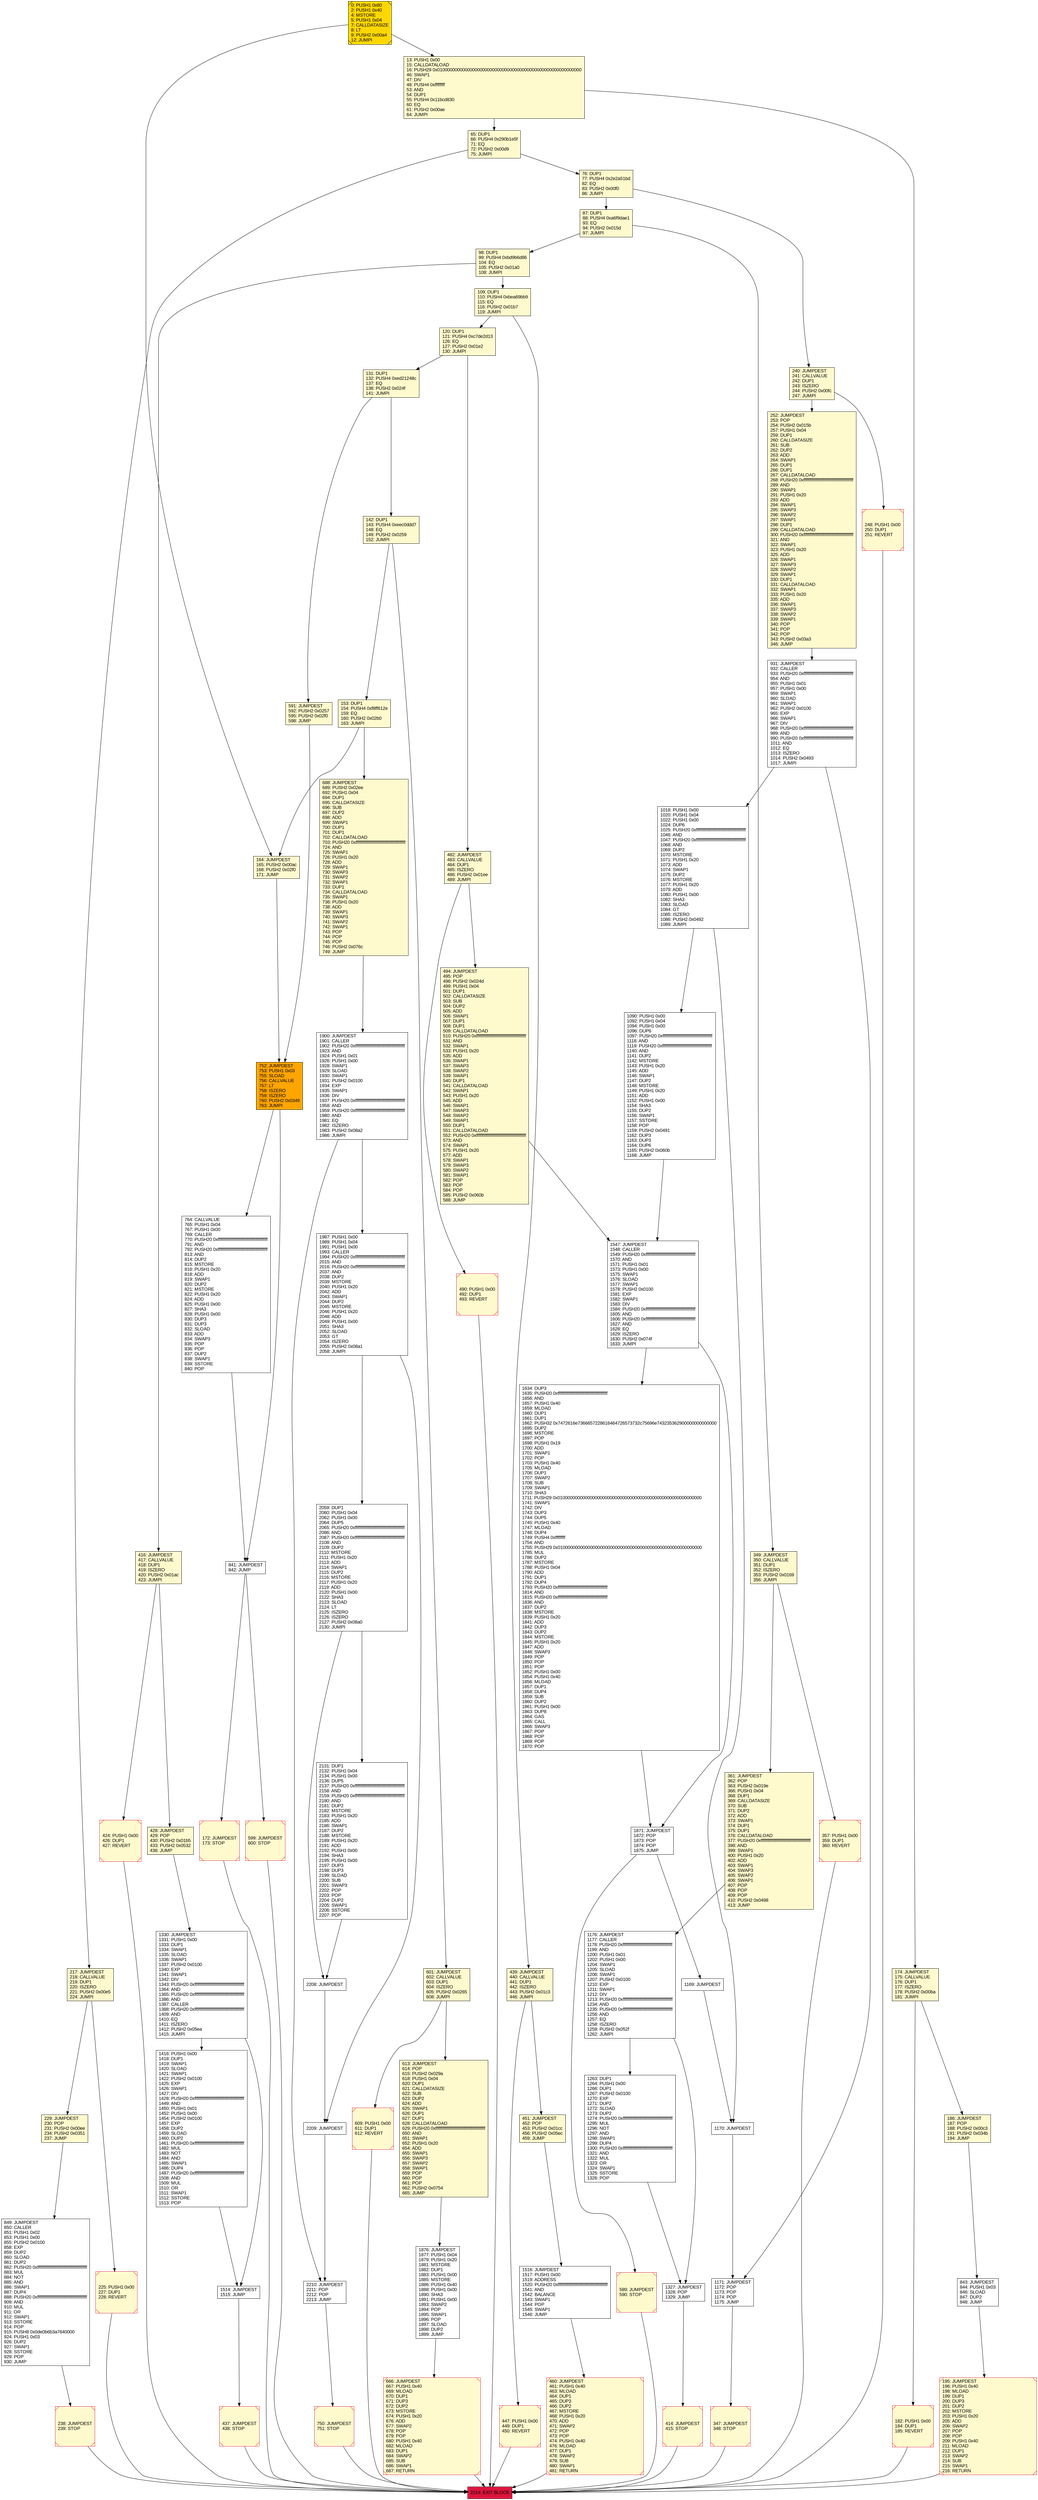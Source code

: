 digraph G {
bgcolor=transparent rankdir=UD;
node [shape=box style=filled color=black fillcolor=white fontname=arial fontcolor=black];
764 [label="764: CALLVALUE\l765: PUSH1 0x04\l767: PUSH1 0x00\l769: CALLER\l770: PUSH20 0xffffffffffffffffffffffffffffffffffffffff\l791: AND\l792: PUSH20 0xffffffffffffffffffffffffffffffffffffffff\l813: AND\l814: DUP2\l815: MSTORE\l816: PUSH1 0x20\l818: ADD\l819: SWAP1\l820: DUP2\l821: MSTORE\l822: PUSH1 0x20\l824: ADD\l825: PUSH1 0x00\l827: SHA3\l828: PUSH1 0x00\l830: DUP3\l831: DUP3\l832: SLOAD\l833: ADD\l834: SWAP3\l835: POP\l836: POP\l837: DUP2\l838: SWAP1\l839: SSTORE\l840: POP\l" ];
1634 [label="1634: DUP3\l1635: PUSH20 0xffffffffffffffffffffffffffffffffffffffff\l1656: AND\l1657: PUSH1 0x40\l1659: MLOAD\l1660: DUP1\l1661: DUP1\l1662: PUSH32 0x7472616e7366657228616464726573732c75696e743235362900000000000000\l1695: DUP2\l1696: MSTORE\l1697: POP\l1698: PUSH1 0x19\l1700: ADD\l1701: SWAP1\l1702: POP\l1703: PUSH1 0x40\l1705: MLOAD\l1706: DUP1\l1707: SWAP2\l1708: SUB\l1709: SWAP1\l1710: SHA3\l1711: PUSH29 0x0100000000000000000000000000000000000000000000000000000000\l1741: SWAP1\l1742: DIV\l1743: DUP3\l1744: DUP5\l1745: PUSH1 0x40\l1747: MLOAD\l1748: DUP4\l1749: PUSH4 0xffffffff\l1754: AND\l1755: PUSH29 0x0100000000000000000000000000000000000000000000000000000000\l1785: MUL\l1786: DUP2\l1787: MSTORE\l1788: PUSH1 0x04\l1790: ADD\l1791: DUP1\l1792: DUP4\l1793: PUSH20 0xffffffffffffffffffffffffffffffffffffffff\l1814: AND\l1815: PUSH20 0xffffffffffffffffffffffffffffffffffffffff\l1836: AND\l1837: DUP2\l1838: MSTORE\l1839: PUSH1 0x20\l1841: ADD\l1842: DUP3\l1843: DUP2\l1844: MSTORE\l1845: PUSH1 0x20\l1847: ADD\l1848: SWAP3\l1849: POP\l1850: POP\l1851: POP\l1852: PUSH1 0x00\l1854: PUSH1 0x40\l1856: MLOAD\l1857: DUP1\l1858: DUP4\l1859: SUB\l1860: DUP2\l1861: PUSH1 0x00\l1863: DUP8\l1864: GAS\l1865: CALL\l1866: SWAP3\l1867: POP\l1868: POP\l1869: POP\l1870: POP\l" ];
591 [label="591: JUMPDEST\l592: PUSH2 0x0257\l595: PUSH2 0x02f0\l598: JUMP\l" fillcolor=lemonchiffon ];
1327 [label="1327: JUMPDEST\l1328: POP\l1329: JUMP\l" ];
424 [label="424: PUSH1 0x00\l426: DUP1\l427: REVERT\l" fillcolor=lemonchiffon shape=Msquare color=crimson ];
13 [label="13: PUSH1 0x00\l15: CALLDATALOAD\l16: PUSH29 0x0100000000000000000000000000000000000000000000000000000000\l46: SWAP1\l47: DIV\l48: PUSH4 0xffffffff\l53: AND\l54: DUP1\l55: PUSH4 0x11bcd830\l60: EQ\l61: PUSH2 0x00ae\l64: JUMPI\l" fillcolor=lemonchiffon ];
414 [label="414: JUMPDEST\l415: STOP\l" fillcolor=lemonchiffon shape=Msquare color=crimson ];
1547 [label="1547: JUMPDEST\l1548: CALLER\l1549: PUSH20 0xffffffffffffffffffffffffffffffffffffffff\l1570: AND\l1571: PUSH1 0x01\l1573: PUSH1 0x00\l1575: SWAP1\l1576: SLOAD\l1577: SWAP1\l1578: PUSH2 0x0100\l1581: EXP\l1582: SWAP1\l1583: DIV\l1584: PUSH20 0xffffffffffffffffffffffffffffffffffffffff\l1605: AND\l1606: PUSH20 0xffffffffffffffffffffffffffffffffffffffff\l1627: AND\l1628: EQ\l1629: ISZERO\l1630: PUSH2 0x074f\l1633: JUMPI\l" ];
1876 [label="1876: JUMPDEST\l1877: PUSH1 0x04\l1879: PUSH1 0x20\l1881: MSTORE\l1882: DUP1\l1883: PUSH1 0x00\l1885: MSTORE\l1886: PUSH1 0x40\l1888: PUSH1 0x00\l1890: SHA3\l1891: PUSH1 0x00\l1893: SWAP2\l1894: POP\l1895: SWAP1\l1896: POP\l1897: SLOAD\l1898: DUP2\l1899: JUMP\l" ];
217 [label="217: JUMPDEST\l218: CALLVALUE\l219: DUP1\l220: ISZERO\l221: PUSH2 0x00e5\l224: JUMPI\l" fillcolor=lemonchiffon ];
65 [label="65: DUP1\l66: PUSH4 0x290b1e5f\l71: EQ\l72: PUSH2 0x00d9\l75: JUMPI\l" fillcolor=lemonchiffon ];
428 [label="428: JUMPDEST\l429: POP\l430: PUSH2 0x01b5\l433: PUSH2 0x0532\l436: JUMP\l" fillcolor=lemonchiffon ];
240 [label="240: JUMPDEST\l241: CALLVALUE\l242: DUP1\l243: ISZERO\l244: PUSH2 0x00fc\l247: JUMPI\l" fillcolor=lemonchiffon ];
182 [label="182: PUSH1 0x00\l184: DUP1\l185: REVERT\l" fillcolor=lemonchiffon shape=Msquare color=crimson ];
447 [label="447: PUSH1 0x00\l449: DUP1\l450: REVERT\l" fillcolor=lemonchiffon shape=Msquare color=crimson ];
439 [label="439: JUMPDEST\l440: CALLVALUE\l441: DUP1\l442: ISZERO\l443: PUSH2 0x01c3\l446: JUMPI\l" fillcolor=lemonchiffon ];
437 [label="437: JUMPDEST\l438: STOP\l" fillcolor=lemonchiffon shape=Msquare color=crimson ];
229 [label="229: JUMPDEST\l230: POP\l231: PUSH2 0x00ee\l234: PUSH2 0x0351\l237: JUMP\l" fillcolor=lemonchiffon ];
416 [label="416: JUMPDEST\l417: CALLVALUE\l418: DUP1\l419: ISZERO\l420: PUSH2 0x01ac\l423: JUMPI\l" fillcolor=lemonchiffon ];
2214 [label="2214: EXIT BLOCK\l" fillcolor=crimson ];
666 [label="666: JUMPDEST\l667: PUSH1 0x40\l669: MLOAD\l670: DUP1\l671: DUP3\l672: DUP2\l673: MSTORE\l674: PUSH1 0x20\l676: ADD\l677: SWAP2\l678: POP\l679: POP\l680: PUSH1 0x40\l682: MLOAD\l683: DUP1\l684: SWAP2\l685: SUB\l686: SWAP1\l687: RETURN\l" fillcolor=lemonchiffon shape=Msquare color=crimson ];
752 [label="752: JUMPDEST\l753: PUSH1 0x03\l755: SLOAD\l756: CALLVALUE\l757: LT\l758: ISZERO\l759: ISZERO\l760: PUSH2 0x0349\l763: JUMPI\l" fillcolor=orange ];
1871 [label="1871: JUMPDEST\l1872: POP\l1873: POP\l1874: POP\l1875: JUMP\l" ];
688 [label="688: JUMPDEST\l689: PUSH2 0x02ee\l692: PUSH1 0x04\l694: DUP1\l695: CALLDATASIZE\l696: SUB\l697: DUP2\l698: ADD\l699: SWAP1\l700: DUP1\l701: DUP1\l702: CALLDATALOAD\l703: PUSH20 0xffffffffffffffffffffffffffffffffffffffff\l724: AND\l725: SWAP1\l726: PUSH1 0x20\l728: ADD\l729: SWAP1\l730: SWAP3\l731: SWAP2\l732: SWAP1\l733: DUP1\l734: CALLDATALOAD\l735: SWAP1\l736: PUSH1 0x20\l738: ADD\l739: SWAP1\l740: SWAP3\l741: SWAP2\l742: SWAP1\l743: POP\l744: POP\l745: POP\l746: PUSH2 0x076c\l749: JUMP\l" fillcolor=lemonchiffon ];
1416 [label="1416: PUSH1 0x00\l1418: DUP1\l1419: SWAP1\l1420: SLOAD\l1421: SWAP1\l1422: PUSH2 0x0100\l1425: EXP\l1426: SWAP1\l1427: DIV\l1428: PUSH20 0xffffffffffffffffffffffffffffffffffffffff\l1449: AND\l1450: PUSH1 0x01\l1452: PUSH1 0x00\l1454: PUSH2 0x0100\l1457: EXP\l1458: DUP2\l1459: SLOAD\l1460: DUP2\l1461: PUSH20 0xffffffffffffffffffffffffffffffffffffffff\l1482: MUL\l1483: NOT\l1484: AND\l1485: SWAP1\l1486: DUP4\l1487: PUSH20 0xffffffffffffffffffffffffffffffffffffffff\l1508: AND\l1509: MUL\l1510: OR\l1511: SWAP1\l1512: SSTORE\l1513: POP\l" ];
142 [label="142: DUP1\l143: PUSH4 0xeec0ddd7\l148: EQ\l149: PUSH2 0x0259\l152: JUMPI\l" fillcolor=lemonchiffon ];
172 [label="172: JUMPDEST\l173: STOP\l" fillcolor=lemonchiffon shape=Msquare color=crimson ];
931 [label="931: JUMPDEST\l932: CALLER\l933: PUSH20 0xffffffffffffffffffffffffffffffffffffffff\l954: AND\l955: PUSH1 0x01\l957: PUSH1 0x00\l959: SWAP1\l960: SLOAD\l961: SWAP1\l962: PUSH2 0x0100\l965: EXP\l966: SWAP1\l967: DIV\l968: PUSH20 0xffffffffffffffffffffffffffffffffffffffff\l989: AND\l990: PUSH20 0xffffffffffffffffffffffffffffffffffffffff\l1011: AND\l1012: EQ\l1013: ISZERO\l1014: PUSH2 0x0493\l1017: JUMPI\l" ];
601 [label="601: JUMPDEST\l602: CALLVALUE\l603: DUP1\l604: ISZERO\l605: PUSH2 0x0265\l608: JUMPI\l" fillcolor=lemonchiffon ];
2131 [label="2131: DUP1\l2132: PUSH1 0x04\l2134: PUSH1 0x00\l2136: DUP5\l2137: PUSH20 0xffffffffffffffffffffffffffffffffffffffff\l2158: AND\l2159: PUSH20 0xffffffffffffffffffffffffffffffffffffffff\l2180: AND\l2181: DUP2\l2182: MSTORE\l2183: PUSH1 0x20\l2185: ADD\l2186: SWAP1\l2187: DUP2\l2188: MSTORE\l2189: PUSH1 0x20\l2191: ADD\l2192: PUSH1 0x00\l2194: SHA3\l2195: PUSH1 0x00\l2197: DUP3\l2198: DUP3\l2199: SLOAD\l2200: SUB\l2201: SWAP3\l2202: POP\l2203: POP\l2204: DUP2\l2205: SWAP1\l2206: SSTORE\l2207: POP\l" ];
1176 [label="1176: JUMPDEST\l1177: CALLER\l1178: PUSH20 0xffffffffffffffffffffffffffffffffffffffff\l1199: AND\l1200: PUSH1 0x01\l1202: PUSH1 0x00\l1204: SWAP1\l1205: SLOAD\l1206: SWAP1\l1207: PUSH2 0x0100\l1210: EXP\l1211: SWAP1\l1212: DIV\l1213: PUSH20 0xffffffffffffffffffffffffffffffffffffffff\l1234: AND\l1235: PUSH20 0xffffffffffffffffffffffffffffffffffffffff\l1256: AND\l1257: EQ\l1258: ISZERO\l1259: PUSH2 0x052f\l1262: JUMPI\l" ];
225 [label="225: PUSH1 0x00\l227: DUP1\l228: REVERT\l" fillcolor=lemonchiffon shape=Msquare color=crimson ];
609 [label="609: PUSH1 0x00\l611: DUP1\l612: REVERT\l" fillcolor=lemonchiffon shape=Msquare color=crimson ];
849 [label="849: JUMPDEST\l850: CALLER\l851: PUSH1 0x02\l853: PUSH1 0x00\l855: PUSH2 0x0100\l858: EXP\l859: DUP2\l860: SLOAD\l861: DUP2\l862: PUSH20 0xffffffffffffffffffffffffffffffffffffffff\l883: MUL\l884: NOT\l885: AND\l886: SWAP1\l887: DUP4\l888: PUSH20 0xffffffffffffffffffffffffffffffffffffffff\l909: AND\l910: MUL\l911: OR\l912: SWAP1\l913: SSTORE\l914: POP\l915: PUSH8 0x0de0b6b3a7640000\l924: PUSH1 0x03\l926: DUP2\l927: SWAP1\l928: SSTORE\l929: POP\l930: JUMP\l" ];
599 [label="599: JUMPDEST\l600: STOP\l" fillcolor=lemonchiffon shape=Msquare color=crimson ];
164 [label="164: JUMPDEST\l165: PUSH2 0x00ac\l168: PUSH2 0x02f0\l171: JUMP\l" fillcolor=lemonchiffon ];
357 [label="357: PUSH1 0x00\l359: DUP1\l360: REVERT\l" fillcolor=lemonchiffon shape=Msquare color=crimson ];
174 [label="174: JUMPDEST\l175: CALLVALUE\l176: DUP1\l177: ISZERO\l178: PUSH2 0x00ba\l181: JUMPI\l" fillcolor=lemonchiffon ];
1900 [label="1900: JUMPDEST\l1901: CALLER\l1902: PUSH20 0xffffffffffffffffffffffffffffffffffffffff\l1923: AND\l1924: PUSH1 0x01\l1926: PUSH1 0x00\l1928: SWAP1\l1929: SLOAD\l1930: SWAP1\l1931: PUSH2 0x0100\l1934: EXP\l1935: SWAP1\l1936: DIV\l1937: PUSH20 0xffffffffffffffffffffffffffffffffffffffff\l1958: AND\l1959: PUSH20 0xffffffffffffffffffffffffffffffffffffffff\l1980: AND\l1981: EQ\l1982: ISZERO\l1983: PUSH2 0x08a2\l1986: JUMPI\l" ];
490 [label="490: PUSH1 0x00\l492: DUP1\l493: REVERT\l" fillcolor=lemonchiffon shape=Msquare color=crimson ];
613 [label="613: JUMPDEST\l614: POP\l615: PUSH2 0x029a\l618: PUSH1 0x04\l620: DUP1\l621: CALLDATASIZE\l622: SUB\l623: DUP2\l624: ADD\l625: SWAP1\l626: DUP1\l627: DUP1\l628: CALLDATALOAD\l629: PUSH20 0xffffffffffffffffffffffffffffffffffffffff\l650: AND\l651: SWAP1\l652: PUSH1 0x20\l654: ADD\l655: SWAP1\l656: SWAP3\l657: SWAP2\l658: SWAP1\l659: POP\l660: POP\l661: POP\l662: PUSH2 0x0754\l665: JUMP\l" fillcolor=lemonchiffon ];
76 [label="76: DUP1\l77: PUSH4 0x2e2a51bd\l82: EQ\l83: PUSH2 0x00f0\l86: JUMPI\l" fillcolor=lemonchiffon ];
349 [label="349: JUMPDEST\l350: CALLVALUE\l351: DUP1\l352: ISZERO\l353: PUSH2 0x0169\l356: JUMPI\l" fillcolor=lemonchiffon ];
120 [label="120: DUP1\l121: PUSH4 0xc7de2d13\l126: EQ\l127: PUSH2 0x01e2\l130: JUMPI\l" fillcolor=lemonchiffon ];
1330 [label="1330: JUMPDEST\l1331: PUSH1 0x00\l1333: DUP1\l1334: SWAP1\l1335: SLOAD\l1336: SWAP1\l1337: PUSH2 0x0100\l1340: EXP\l1341: SWAP1\l1342: DIV\l1343: PUSH20 0xffffffffffffffffffffffffffffffffffffffff\l1364: AND\l1365: PUSH20 0xffffffffffffffffffffffffffffffffffffffff\l1386: AND\l1387: CALLER\l1388: PUSH20 0xffffffffffffffffffffffffffffffffffffffff\l1409: AND\l1410: EQ\l1411: ISZERO\l1412: PUSH2 0x05ea\l1415: JUMPI\l" ];
2059 [label="2059: DUP1\l2060: PUSH1 0x04\l2062: PUSH1 0x00\l2064: DUP5\l2065: PUSH20 0xffffffffffffffffffffffffffffffffffffffff\l2086: AND\l2087: PUSH20 0xffffffffffffffffffffffffffffffffffffffff\l2108: AND\l2109: DUP2\l2110: MSTORE\l2111: PUSH1 0x20\l2113: ADD\l2114: SWAP1\l2115: DUP2\l2116: MSTORE\l2117: PUSH1 0x20\l2119: ADD\l2120: PUSH1 0x00\l2122: SHA3\l2123: SLOAD\l2124: LT\l2125: ISZERO\l2126: ISZERO\l2127: PUSH2 0x08a0\l2130: JUMPI\l" ];
347 [label="347: JUMPDEST\l348: STOP\l" fillcolor=lemonchiffon shape=Msquare color=crimson ];
186 [label="186: JUMPDEST\l187: POP\l188: PUSH2 0x00c3\l191: PUSH2 0x034b\l194: JUMP\l" fillcolor=lemonchiffon ];
87 [label="87: DUP1\l88: PUSH4 0xa6f9dae1\l93: EQ\l94: PUSH2 0x015d\l97: JUMPI\l" fillcolor=lemonchiffon ];
1516 [label="1516: JUMPDEST\l1517: PUSH1 0x00\l1519: ADDRESS\l1520: PUSH20 0xffffffffffffffffffffffffffffffffffffffff\l1541: AND\l1542: BALANCE\l1543: SWAP1\l1544: POP\l1545: SWAP1\l1546: JUMP\l" ];
0 [label="0: PUSH1 0x80\l2: PUSH1 0x40\l4: MSTORE\l5: PUSH1 0x04\l7: CALLDATASIZE\l8: LT\l9: PUSH2 0x00a4\l12: JUMPI\l" fillcolor=lemonchiffon shape=Msquare fillcolor=gold ];
248 [label="248: PUSH1 0x00\l250: DUP1\l251: REVERT\l" fillcolor=lemonchiffon shape=Msquare color=crimson ];
494 [label="494: JUMPDEST\l495: POP\l496: PUSH2 0x024d\l499: PUSH1 0x04\l501: DUP1\l502: CALLDATASIZE\l503: SUB\l504: DUP2\l505: ADD\l506: SWAP1\l507: DUP1\l508: DUP1\l509: CALLDATALOAD\l510: PUSH20 0xffffffffffffffffffffffffffffffffffffffff\l531: AND\l532: SWAP1\l533: PUSH1 0x20\l535: ADD\l536: SWAP1\l537: SWAP3\l538: SWAP2\l539: SWAP1\l540: DUP1\l541: CALLDATALOAD\l542: SWAP1\l543: PUSH1 0x20\l545: ADD\l546: SWAP1\l547: SWAP3\l548: SWAP2\l549: SWAP1\l550: DUP1\l551: CALLDATALOAD\l552: PUSH20 0xffffffffffffffffffffffffffffffffffffffff\l573: AND\l574: SWAP1\l575: PUSH1 0x20\l577: ADD\l578: SWAP1\l579: SWAP3\l580: SWAP2\l581: SWAP1\l582: POP\l583: POP\l584: POP\l585: PUSH2 0x060b\l588: JUMP\l" fillcolor=lemonchiffon ];
589 [label="589: JUMPDEST\l590: STOP\l" fillcolor=lemonchiffon shape=Msquare color=crimson ];
131 [label="131: DUP1\l132: PUSH4 0xed21248c\l137: EQ\l138: PUSH2 0x024f\l141: JUMPI\l" fillcolor=lemonchiffon ];
1169 [label="1169: JUMPDEST\l" ];
1514 [label="1514: JUMPDEST\l1515: JUMP\l" ];
1170 [label="1170: JUMPDEST\l" ];
153 [label="153: DUP1\l154: PUSH4 0xf8ff612e\l159: EQ\l160: PUSH2 0x02b0\l163: JUMPI\l" fillcolor=lemonchiffon ];
252 [label="252: JUMPDEST\l253: POP\l254: PUSH2 0x015b\l257: PUSH1 0x04\l259: DUP1\l260: CALLDATASIZE\l261: SUB\l262: DUP2\l263: ADD\l264: SWAP1\l265: DUP1\l266: DUP1\l267: CALLDATALOAD\l268: PUSH20 0xffffffffffffffffffffffffffffffffffffffff\l289: AND\l290: SWAP1\l291: PUSH1 0x20\l293: ADD\l294: SWAP1\l295: SWAP3\l296: SWAP2\l297: SWAP1\l298: DUP1\l299: CALLDATALOAD\l300: PUSH20 0xffffffffffffffffffffffffffffffffffffffff\l321: AND\l322: SWAP1\l323: PUSH1 0x20\l325: ADD\l326: SWAP1\l327: SWAP3\l328: SWAP2\l329: SWAP1\l330: DUP1\l331: CALLDATALOAD\l332: SWAP1\l333: PUSH1 0x20\l335: ADD\l336: SWAP1\l337: SWAP3\l338: SWAP2\l339: SWAP1\l340: POP\l341: POP\l342: POP\l343: PUSH2 0x03a3\l346: JUMP\l" fillcolor=lemonchiffon ];
1018 [label="1018: PUSH1 0x00\l1020: PUSH1 0x04\l1022: PUSH1 0x00\l1024: DUP6\l1025: PUSH20 0xffffffffffffffffffffffffffffffffffffffff\l1046: AND\l1047: PUSH20 0xffffffffffffffffffffffffffffffffffffffff\l1068: AND\l1069: DUP2\l1070: MSTORE\l1071: PUSH1 0x20\l1073: ADD\l1074: SWAP1\l1075: DUP2\l1076: MSTORE\l1077: PUSH1 0x20\l1079: ADD\l1080: PUSH1 0x00\l1082: SHA3\l1083: SLOAD\l1084: GT\l1085: ISZERO\l1086: PUSH2 0x0492\l1089: JUMPI\l" ];
1987 [label="1987: PUSH1 0x00\l1989: PUSH1 0x04\l1991: PUSH1 0x00\l1993: CALLER\l1994: PUSH20 0xffffffffffffffffffffffffffffffffffffffff\l2015: AND\l2016: PUSH20 0xffffffffffffffffffffffffffffffffffffffff\l2037: AND\l2038: DUP2\l2039: MSTORE\l2040: PUSH1 0x20\l2042: ADD\l2043: SWAP1\l2044: DUP2\l2045: MSTORE\l2046: PUSH1 0x20\l2048: ADD\l2049: PUSH1 0x00\l2051: SHA3\l2052: SLOAD\l2053: GT\l2054: ISZERO\l2055: PUSH2 0x08a1\l2058: JUMPI\l" ];
2210 [label="2210: JUMPDEST\l2211: POP\l2212: POP\l2213: JUMP\l" ];
843 [label="843: JUMPDEST\l844: PUSH1 0x03\l846: SLOAD\l847: DUP2\l848: JUMP\l" ];
2209 [label="2209: JUMPDEST\l" ];
2208 [label="2208: JUMPDEST\l" ];
1090 [label="1090: PUSH1 0x00\l1092: PUSH1 0x04\l1094: PUSH1 0x00\l1096: DUP6\l1097: PUSH20 0xffffffffffffffffffffffffffffffffffffffff\l1118: AND\l1119: PUSH20 0xffffffffffffffffffffffffffffffffffffffff\l1140: AND\l1141: DUP2\l1142: MSTORE\l1143: PUSH1 0x20\l1145: ADD\l1146: SWAP1\l1147: DUP2\l1148: MSTORE\l1149: PUSH1 0x20\l1151: ADD\l1152: PUSH1 0x00\l1154: SHA3\l1155: DUP2\l1156: SWAP1\l1157: SSTORE\l1158: POP\l1159: PUSH2 0x0491\l1162: DUP3\l1163: DUP3\l1164: DUP6\l1165: PUSH2 0x060b\l1168: JUMP\l" ];
98 [label="98: DUP1\l99: PUSH4 0xbd9b6d86\l104: EQ\l105: PUSH2 0x01a0\l108: JUMPI\l" fillcolor=lemonchiffon ];
195 [label="195: JUMPDEST\l196: PUSH1 0x40\l198: MLOAD\l199: DUP1\l200: DUP3\l201: DUP2\l202: MSTORE\l203: PUSH1 0x20\l205: ADD\l206: SWAP2\l207: POP\l208: POP\l209: PUSH1 0x40\l211: MLOAD\l212: DUP1\l213: SWAP2\l214: SUB\l215: SWAP1\l216: RETURN\l" fillcolor=lemonchiffon shape=Msquare color=crimson ];
1171 [label="1171: JUMPDEST\l1172: POP\l1173: POP\l1174: POP\l1175: JUMP\l" ];
1263 [label="1263: DUP1\l1264: PUSH1 0x00\l1266: DUP1\l1267: PUSH2 0x0100\l1270: EXP\l1271: DUP2\l1272: SLOAD\l1273: DUP2\l1274: PUSH20 0xffffffffffffffffffffffffffffffffffffffff\l1295: MUL\l1296: NOT\l1297: AND\l1298: SWAP1\l1299: DUP4\l1300: PUSH20 0xffffffffffffffffffffffffffffffffffffffff\l1321: AND\l1322: MUL\l1323: OR\l1324: SWAP1\l1325: SSTORE\l1326: POP\l" ];
451 [label="451: JUMPDEST\l452: POP\l453: PUSH2 0x01cc\l456: PUSH2 0x05ec\l459: JUMP\l" fillcolor=lemonchiffon ];
109 [label="109: DUP1\l110: PUSH4 0xbea69bb9\l115: EQ\l116: PUSH2 0x01b7\l119: JUMPI\l" fillcolor=lemonchiffon ];
482 [label="482: JUMPDEST\l483: CALLVALUE\l484: DUP1\l485: ISZERO\l486: PUSH2 0x01ee\l489: JUMPI\l" fillcolor=lemonchiffon ];
238 [label="238: JUMPDEST\l239: STOP\l" fillcolor=lemonchiffon shape=Msquare color=crimson ];
750 [label="750: JUMPDEST\l751: STOP\l" fillcolor=lemonchiffon shape=Msquare color=crimson ];
361 [label="361: JUMPDEST\l362: POP\l363: PUSH2 0x019e\l366: PUSH1 0x04\l368: DUP1\l369: CALLDATASIZE\l370: SUB\l371: DUP2\l372: ADD\l373: SWAP1\l374: DUP1\l375: DUP1\l376: CALLDATALOAD\l377: PUSH20 0xffffffffffffffffffffffffffffffffffffffff\l398: AND\l399: SWAP1\l400: PUSH1 0x20\l402: ADD\l403: SWAP1\l404: SWAP3\l405: SWAP2\l406: SWAP1\l407: POP\l408: POP\l409: POP\l410: PUSH2 0x0498\l413: JUMP\l" fillcolor=lemonchiffon ];
841 [label="841: JUMPDEST\l842: JUMP\l" ];
460 [label="460: JUMPDEST\l461: PUSH1 0x40\l463: MLOAD\l464: DUP1\l465: DUP3\l466: DUP2\l467: MSTORE\l468: PUSH1 0x20\l470: ADD\l471: SWAP2\l472: POP\l473: POP\l474: PUSH1 0x40\l476: MLOAD\l477: DUP1\l478: SWAP2\l479: SUB\l480: SWAP1\l481: RETURN\l" fillcolor=lemonchiffon shape=Msquare color=crimson ];
2208 -> 2209;
1327 -> 414;
1169 -> 1170;
349 -> 357;
1987 -> 2209;
98 -> 109;
142 -> 601;
1330 -> 1514;
87 -> 349;
65 -> 217;
1900 -> 2210;
1547 -> 1871;
451 -> 1516;
153 -> 164;
87 -> 98;
1516 -> 460;
217 -> 229;
1170 -> 1171;
109 -> 120;
120 -> 482;
416 -> 428;
849 -> 238;
1018 -> 1170;
439 -> 447;
186 -> 843;
613 -> 1876;
841 -> 172;
931 -> 1171;
240 -> 248;
217 -> 225;
752 -> 841;
98 -> 416;
2131 -> 2208;
439 -> 451;
76 -> 240;
252 -> 931;
65 -> 76;
931 -> 1018;
174 -> 182;
428 -> 1330;
229 -> 849;
357 -> 2214;
1090 -> 1547;
599 -> 2214;
609 -> 2214;
1416 -> 1514;
347 -> 2214;
131 -> 142;
240 -> 252;
1871 -> 589;
1330 -> 1416;
1263 -> 1327;
589 -> 2214;
2209 -> 2210;
437 -> 2214;
1018 -> 1090;
1547 -> 1634;
666 -> 2214;
2210 -> 750;
120 -> 131;
13 -> 65;
76 -> 87;
174 -> 186;
843 -> 195;
0 -> 164;
172 -> 2214;
482 -> 494;
2059 -> 2208;
1876 -> 666;
1987 -> 2059;
414 -> 2214;
752 -> 764;
1900 -> 1987;
416 -> 424;
591 -> 752;
424 -> 2214;
1634 -> 1871;
182 -> 2214;
349 -> 361;
482 -> 490;
1176 -> 1327;
447 -> 2214;
841 -> 599;
1171 -> 347;
361 -> 1176;
13 -> 174;
1176 -> 1263;
0 -> 13;
153 -> 688;
494 -> 1547;
195 -> 2214;
142 -> 153;
131 -> 591;
460 -> 2214;
109 -> 439;
238 -> 2214;
750 -> 2214;
225 -> 2214;
164 -> 752;
490 -> 2214;
601 -> 613;
1871 -> 1169;
2059 -> 2131;
601 -> 609;
1514 -> 437;
688 -> 1900;
764 -> 841;
248 -> 2214;
}